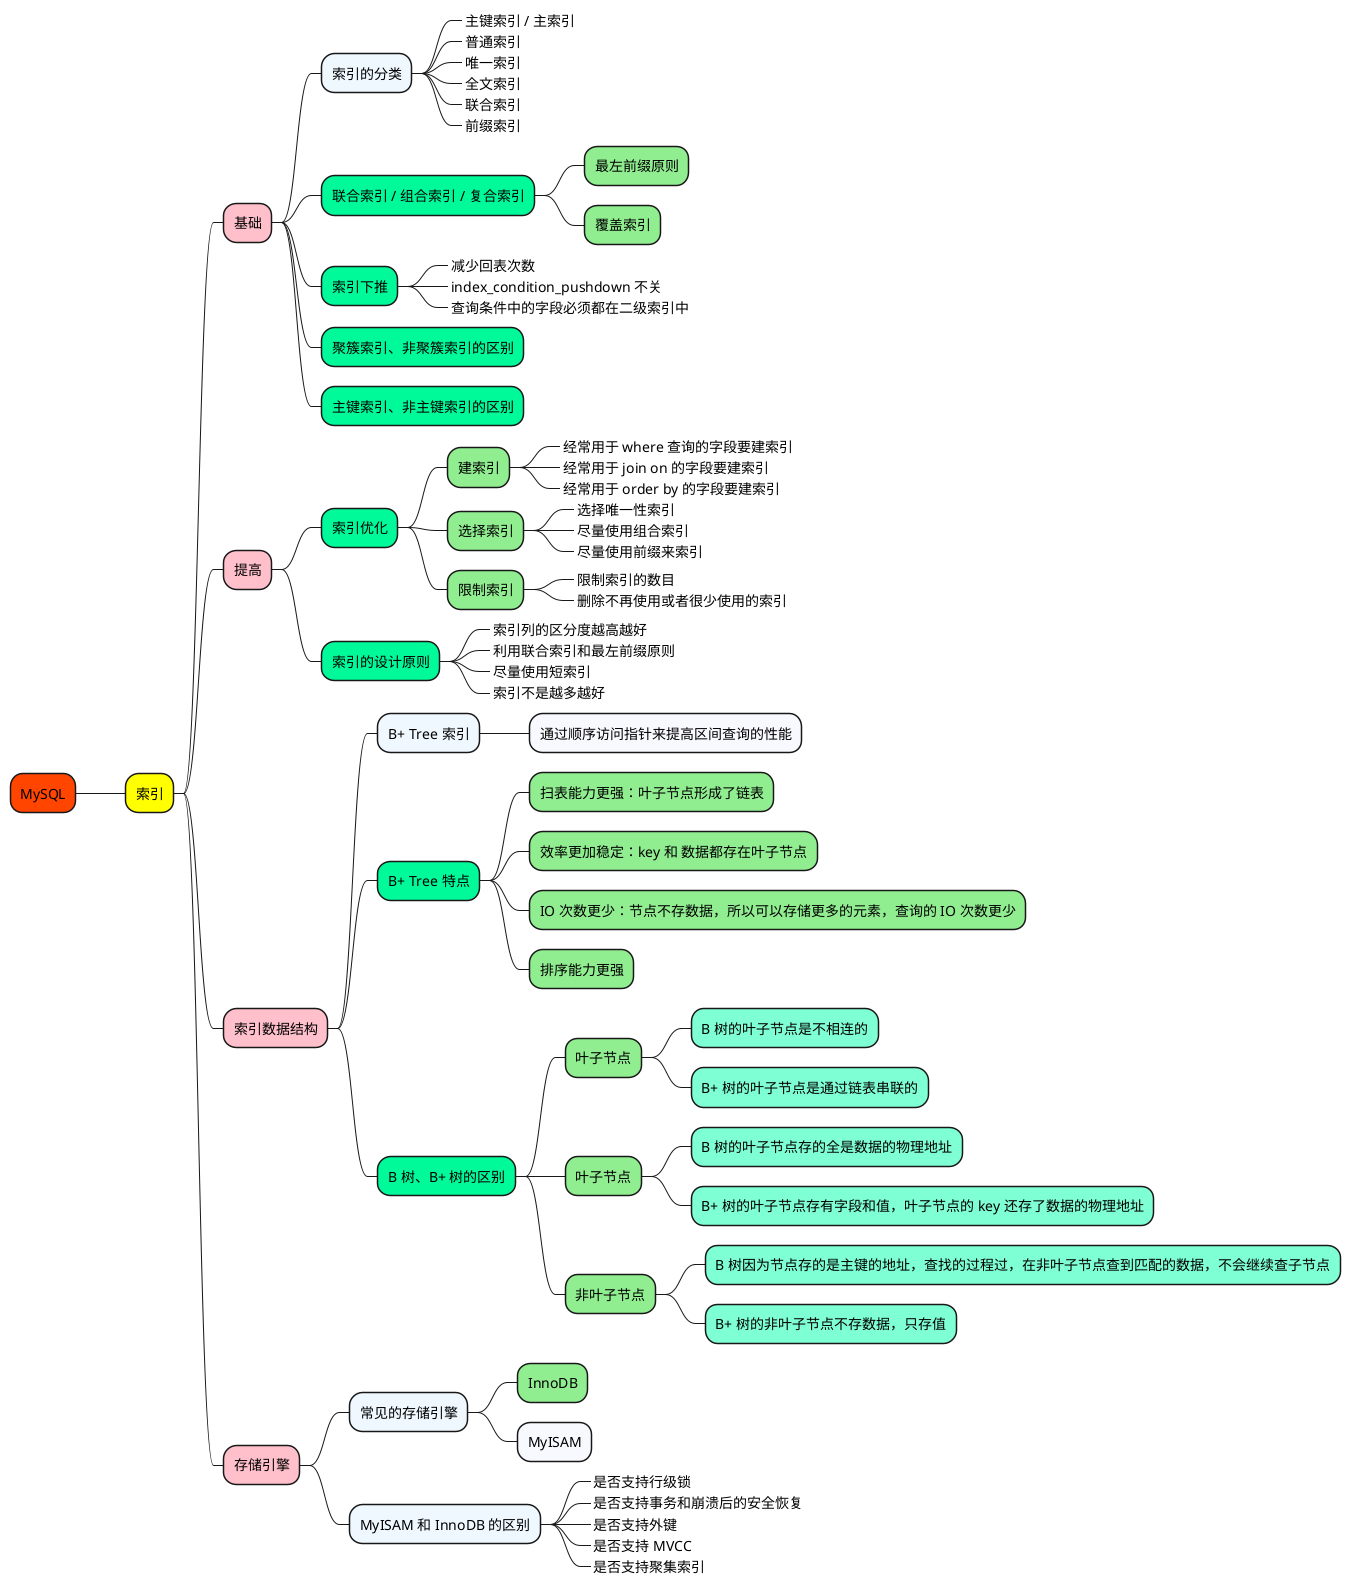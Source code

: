 @startmindmap

+[#OrangeRed] MySQL

++[#yellow] 索引

+++[#Pink] 基础

++++[#AliceBlue] 索引的分类
+++++[#GhostWhite]_ 主键索引 / 主索引
+++++[#GhostWhite]_ 普通索引
+++++[#GhostWhite]_ 唯一索引
+++++[#GhostWhite]_ 全文索引
+++++[#GhostWhite]_ 联合索引
+++++[#GhostWhite]_ 前缀索引

++++[#MediumSpringGreen] 联合索引 / 组合索引 / 复合索引
+++++[#LightGreen] 最左前缀原则
+++++[#LightGreen] 覆盖索引

++++[#MediumSpringGreen] 索引下推
+++++[#LightGreen]_ 减少回表次数
+++++[#LightGreen]_ index_condition_pushdown 不关
+++++[#LightGreen]_ 查询条件中的字段必须都在二级索引中

++++[#MediumSpringGreen] 聚簇索引、非聚簇索引的区别

++++[#MediumSpringGreen] 主键索引、非主键索引的区别


+++[#Pink] 提高

++++[#MediumSpringGreen] 索引优化
+++++[#LightGreen] 建索引
++++++[#Aquamarine]_ 经常用于 where 查询的字段要建索引
++++++[#Aquamarine]_ 经常用于 join on 的字段要建索引
++++++[#Aquamarine]_ 经常用于 order by 的字段要建索引
+++++[#LightGreen] 选择索引
++++++[#Aquamarine]_ 选择唯一性索引
++++++[#Aquamarine]_ 尽量使用组合索引
++++++[#Aquamarine]_ 尽量使用前缀来索引
+++++[#LightGreen] 限制索引
++++++[#Aquamarine]_ 限制索引的数目
++++++[#Aquamarine]_ 删除不再使用或者很少使用的索引

++++[#MediumSpringGreen] 索引的设计原则
+++++[#LightGreen]_ 索引列的区分度越高越好
+++++[#LightGreen]_ 利用联合索引和最左前缀原则
+++++[#LightGreen]_ 尽量使用短索引
+++++[#LightGreen]_ 索引不是越多越好


+++[#Pink] 索引数据结构

++++[#AliceBlue] B+ Tree 索引
+++++[#GhostWhite] 通过顺序访问指针来提高区间查询的性能

++++[#MediumSpringGreen] B+ Tree 特点
+++++[#LightGreen] 扫表能力更强：叶子节点形成了链表
+++++[#LightGreen] 效率更加稳定：key 和 数据都存在叶子节点
+++++[#LightGreen] IO 次数更少：节点不存数据，所以可以存储更多的元素，查询的 IO 次数更少
+++++[#LightGreen] 排序能力更强

++++[#MediumSpringGreen] B 树、B+ 树的区别
+++++[#LightGreen] 叶子节点
++++++[#Aquamarine] B 树的叶子节点是不相连的
++++++[#Aquamarine] B+ 树的叶子节点是通过链表串联的
+++++[#LightGreen] 叶子节点
++++++[#Aquamarine] B 树的叶子节点存的全是数据的物理地址
++++++[#Aquamarine] B+ 树的叶子节点存有字段和值，叶子节点的 key 还存了数据的物理地址
+++++[#LightGreen] 非叶子节点
++++++[#Aquamarine] B 树因为节点存的是主键的地址，查找的过程过，在非叶子节点查到匹配的数据，不会继续查子节点
++++++[#Aquamarine] B+ 树的非叶子节点不存数据，只存值


+++[#Pink] 存储引擎

++++[#AliceBlue] 常见的存储引擎
+++++[#LightGreen] InnoDB
+++++[#GhostWhite] MyISAM

++++[#AliceBlue] MyISAM 和 InnoDB 的区别
+++++[#GhostWhite]_ 是否支持行级锁
+++++[#GhostWhite]_ 是否支持事务和崩溃后的安全恢复
+++++[#GhostWhite]_ 是否支持外键
+++++[#GhostWhite]_ 是否支持 MVCC
+++++[#GhostWhite]_ 是否支持聚集索引


@endmindmap